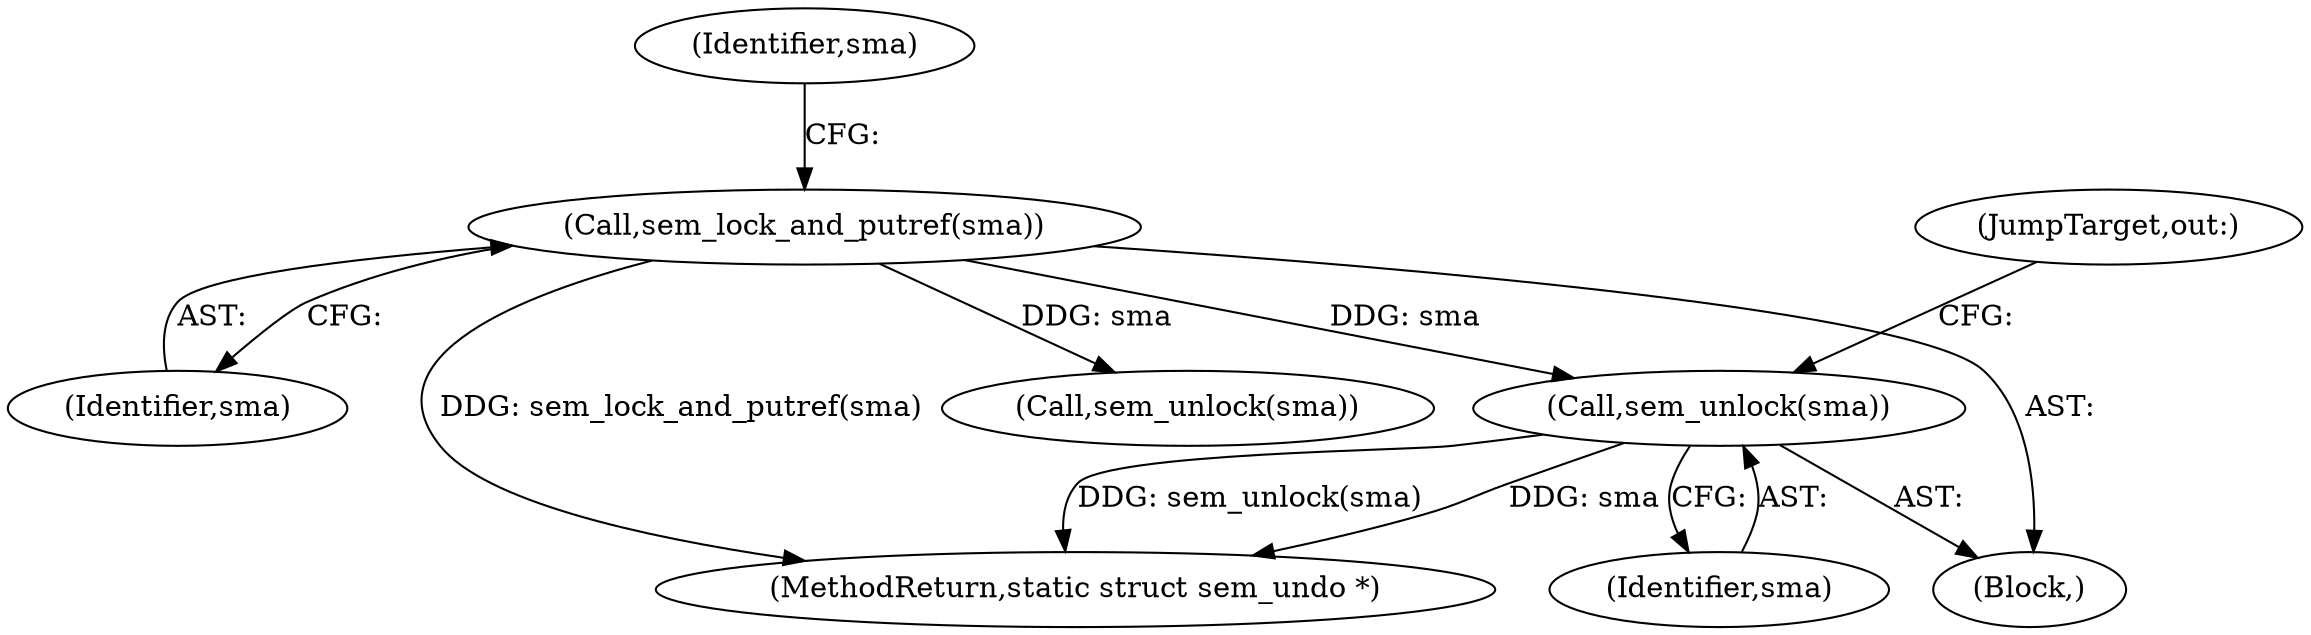 digraph "1_linux_6062a8dc0517bce23e3c2f7d2fea5e22411269a3_2@del" {
"1000239" [label="(Call,sem_unlock(sma))"];
"1000183" [label="(Call,sem_lock_and_putref(sma))"];
"1000184" [label="(Identifier,sma)"];
"1000241" [label="(JumpTarget,out:)"];
"1000192" [label="(Call,sem_unlock(sma))"];
"1000240" [label="(Identifier,sma)"];
"1000239" [label="(Call,sem_unlock(sma))"];
"1000188" [label="(Identifier,sma)"];
"1000109" [label="(Block,)"];
"1000183" [label="(Call,sem_lock_and_putref(sma))"];
"1000244" [label="(MethodReturn,static struct sem_undo *)"];
"1000239" -> "1000109"  [label="AST: "];
"1000239" -> "1000240"  [label="CFG: "];
"1000240" -> "1000239"  [label="AST: "];
"1000241" -> "1000239"  [label="CFG: "];
"1000239" -> "1000244"  [label="DDG: sem_unlock(sma)"];
"1000239" -> "1000244"  [label="DDG: sma"];
"1000183" -> "1000239"  [label="DDG: sma"];
"1000183" -> "1000109"  [label="AST: "];
"1000183" -> "1000184"  [label="CFG: "];
"1000184" -> "1000183"  [label="AST: "];
"1000188" -> "1000183"  [label="CFG: "];
"1000183" -> "1000244"  [label="DDG: sem_lock_and_putref(sma)"];
"1000183" -> "1000192"  [label="DDG: sma"];
}
